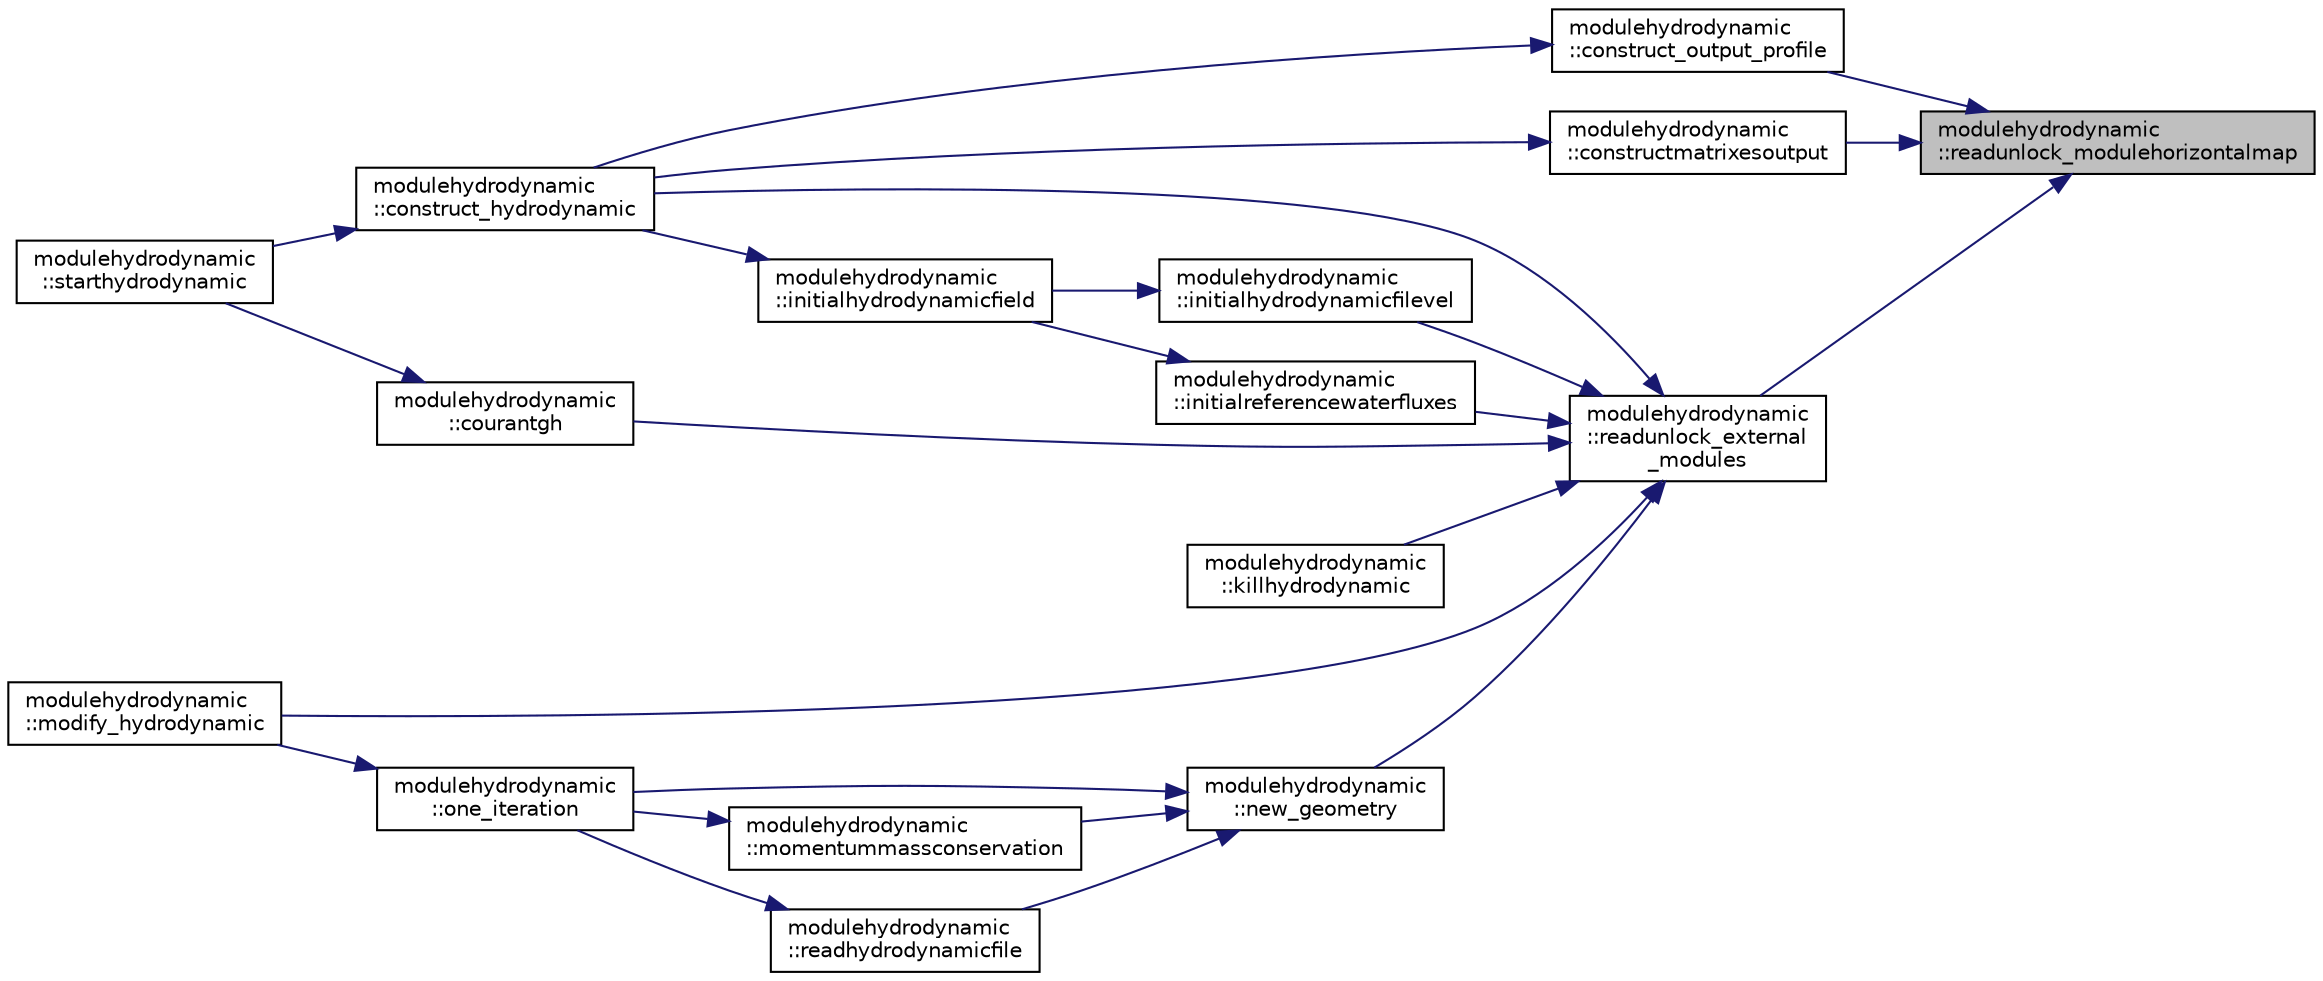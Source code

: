 digraph "modulehydrodynamic::readunlock_modulehorizontalmap"
{
 // LATEX_PDF_SIZE
  edge [fontname="Helvetica",fontsize="10",labelfontname="Helvetica",labelfontsize="10"];
  node [fontname="Helvetica",fontsize="10",shape=record];
  rankdir="RL";
  Node1 [label="modulehydrodynamic\l::readunlock_modulehorizontalmap",height=0.2,width=0.4,color="black", fillcolor="grey75", style="filled", fontcolor="black",tooltip=" "];
  Node1 -> Node2 [dir="back",color="midnightblue",fontsize="10",style="solid",fontname="Helvetica"];
  Node2 [label="modulehydrodynamic\l::construct_output_profile",height=0.2,width=0.4,color="black", fillcolor="white", style="filled",URL="$namespacemodulehydrodynamic.html#aa3b8aa943159cc40b65537cff1888b6e",tooltip=" "];
  Node2 -> Node3 [dir="back",color="midnightblue",fontsize="10",style="solid",fontname="Helvetica"];
  Node3 [label="modulehydrodynamic\l::construct_hydrodynamic",height=0.2,width=0.4,color="black", fillcolor="white", style="filled",URL="$namespacemodulehydrodynamic.html#a71f29b5c93f202c8e783ecb892b1b497",tooltip=" "];
  Node3 -> Node4 [dir="back",color="midnightblue",fontsize="10",style="solid",fontname="Helvetica"];
  Node4 [label="modulehydrodynamic\l::starthydrodynamic",height=0.2,width=0.4,color="black", fillcolor="white", style="filled",URL="$namespacemodulehydrodynamic.html#aa7fce185f2ed7a388275da8a22d7d150",tooltip=" "];
  Node1 -> Node5 [dir="back",color="midnightblue",fontsize="10",style="solid",fontname="Helvetica"];
  Node5 [label="modulehydrodynamic\l::constructmatrixesoutput",height=0.2,width=0.4,color="black", fillcolor="white", style="filled",URL="$namespacemodulehydrodynamic.html#a40ae80918927a7eb25c954cec3bd2b40",tooltip=" "];
  Node5 -> Node3 [dir="back",color="midnightblue",fontsize="10",style="solid",fontname="Helvetica"];
  Node1 -> Node6 [dir="back",color="midnightblue",fontsize="10",style="solid",fontname="Helvetica"];
  Node6 [label="modulehydrodynamic\l::readunlock_external\l_modules",height=0.2,width=0.4,color="black", fillcolor="white", style="filled",URL="$namespacemodulehydrodynamic.html#a6bb278dc4ab8e6429e5d7e752bd6347a",tooltip=" "];
  Node6 -> Node3 [dir="back",color="midnightblue",fontsize="10",style="solid",fontname="Helvetica"];
  Node6 -> Node7 [dir="back",color="midnightblue",fontsize="10",style="solid",fontname="Helvetica"];
  Node7 [label="modulehydrodynamic\l::courantgh",height=0.2,width=0.4,color="black", fillcolor="white", style="filled",URL="$namespacemodulehydrodynamic.html#a6effd02220d9411965b29d5f27b26d92",tooltip=" "];
  Node7 -> Node4 [dir="back",color="midnightblue",fontsize="10",style="solid",fontname="Helvetica"];
  Node6 -> Node8 [dir="back",color="midnightblue",fontsize="10",style="solid",fontname="Helvetica"];
  Node8 [label="modulehydrodynamic\l::initialhydrodynamicfilevel",height=0.2,width=0.4,color="black", fillcolor="white", style="filled",URL="$namespacemodulehydrodynamic.html#acc95ab35ad823a54bc0cab6a88e60830",tooltip=" "];
  Node8 -> Node9 [dir="back",color="midnightblue",fontsize="10",style="solid",fontname="Helvetica"];
  Node9 [label="modulehydrodynamic\l::initialhydrodynamicfield",height=0.2,width=0.4,color="black", fillcolor="white", style="filled",URL="$namespacemodulehydrodynamic.html#a4627a0c2583b12e5490b0ddf81573972",tooltip=" "];
  Node9 -> Node3 [dir="back",color="midnightblue",fontsize="10",style="solid",fontname="Helvetica"];
  Node6 -> Node10 [dir="back",color="midnightblue",fontsize="10",style="solid",fontname="Helvetica"];
  Node10 [label="modulehydrodynamic\l::initialreferencewaterfluxes",height=0.2,width=0.4,color="black", fillcolor="white", style="filled",URL="$namespacemodulehydrodynamic.html#a6cc306a7b1d6e64156d2df83e7ea6550",tooltip=" "];
  Node10 -> Node9 [dir="back",color="midnightblue",fontsize="10",style="solid",fontname="Helvetica"];
  Node6 -> Node11 [dir="back",color="midnightblue",fontsize="10",style="solid",fontname="Helvetica"];
  Node11 [label="modulehydrodynamic\l::killhydrodynamic",height=0.2,width=0.4,color="black", fillcolor="white", style="filled",URL="$namespacemodulehydrodynamic.html#a0f3d902c6ac5d0beab910d09d6037271",tooltip=" "];
  Node6 -> Node12 [dir="back",color="midnightblue",fontsize="10",style="solid",fontname="Helvetica"];
  Node12 [label="modulehydrodynamic\l::modify_hydrodynamic",height=0.2,width=0.4,color="black", fillcolor="white", style="filled",URL="$namespacemodulehydrodynamic.html#a54656696e009a87a266514744beb5baa",tooltip=" "];
  Node6 -> Node13 [dir="back",color="midnightblue",fontsize="10",style="solid",fontname="Helvetica"];
  Node13 [label="modulehydrodynamic\l::new_geometry",height=0.2,width=0.4,color="black", fillcolor="white", style="filled",URL="$namespacemodulehydrodynamic.html#a348f4fbd3311ec9fc2bcc611faaa34be",tooltip=" "];
  Node13 -> Node14 [dir="back",color="midnightblue",fontsize="10",style="solid",fontname="Helvetica"];
  Node14 [label="modulehydrodynamic\l::momentummassconservation",height=0.2,width=0.4,color="black", fillcolor="white", style="filled",URL="$namespacemodulehydrodynamic.html#aa05a995dd1f1f6550d1ecdfb0a0bab47",tooltip=" "];
  Node14 -> Node15 [dir="back",color="midnightblue",fontsize="10",style="solid",fontname="Helvetica"];
  Node15 [label="modulehydrodynamic\l::one_iteration",height=0.2,width=0.4,color="black", fillcolor="white", style="filled",URL="$namespacemodulehydrodynamic.html#a054b8ffaff698f4cc430c2f7f0bc0da9",tooltip=" "];
  Node15 -> Node12 [dir="back",color="midnightblue",fontsize="10",style="solid",fontname="Helvetica"];
  Node13 -> Node15 [dir="back",color="midnightblue",fontsize="10",style="solid",fontname="Helvetica"];
  Node13 -> Node16 [dir="back",color="midnightblue",fontsize="10",style="solid",fontname="Helvetica"];
  Node16 [label="modulehydrodynamic\l::readhydrodynamicfile",height=0.2,width=0.4,color="black", fillcolor="white", style="filled",URL="$namespacemodulehydrodynamic.html#a2b422929c9c1ce1f75858893e788082f",tooltip=" "];
  Node16 -> Node15 [dir="back",color="midnightblue",fontsize="10",style="solid",fontname="Helvetica"];
}
